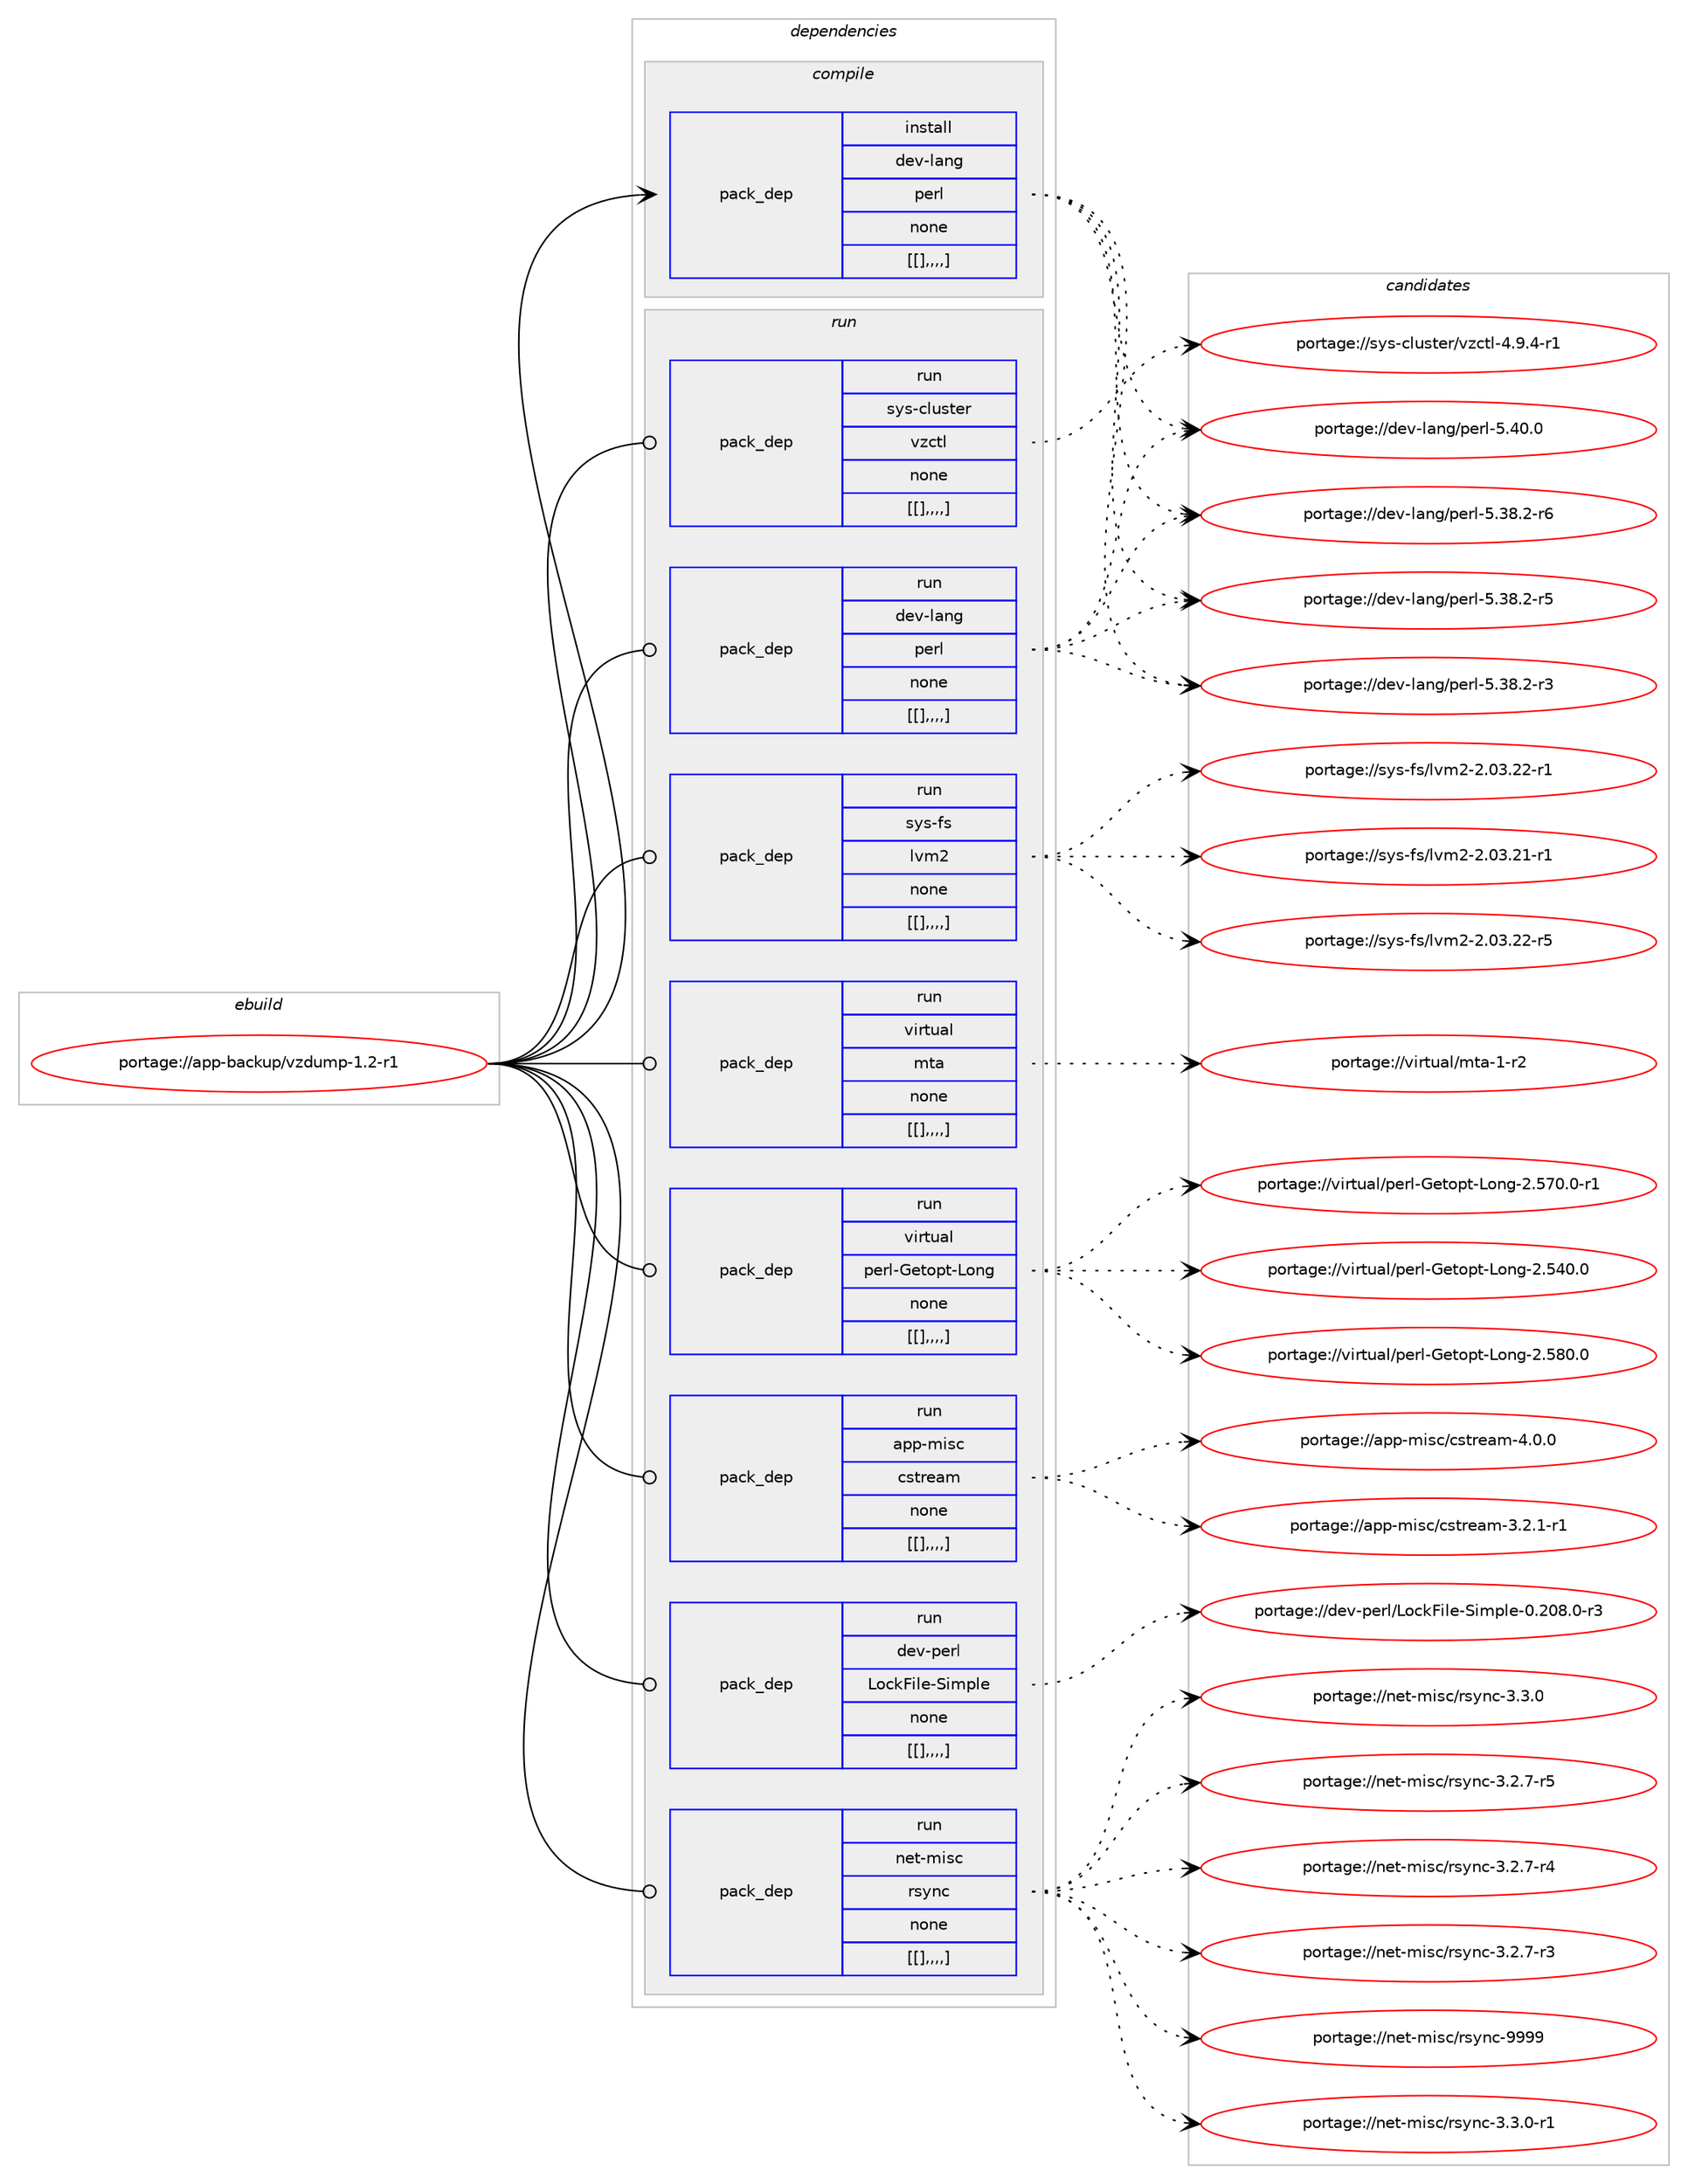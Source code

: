 digraph prolog {

# *************
# Graph options
# *************

newrank=true;
concentrate=true;
compound=true;
graph [rankdir=LR,fontname=Helvetica,fontsize=10,ranksep=1.5];#, ranksep=2.5, nodesep=0.2];
edge  [arrowhead=vee];
node  [fontname=Helvetica,fontsize=10];

# **********
# The ebuild
# **********

subgraph cluster_leftcol {
color=gray;
label=<<i>ebuild</i>>;
id [label="portage://app-backup/vzdump-1.2-r1", color=red, width=4, href="../app-backup/vzdump-1.2-r1.svg"];
}

# ****************
# The dependencies
# ****************

subgraph cluster_midcol {
color=gray;
label=<<i>dependencies</i>>;
subgraph cluster_compile {
fillcolor="#eeeeee";
style=filled;
label=<<i>compile</i>>;
subgraph pack6765 {
dependency9603 [label=<<TABLE BORDER="0" CELLBORDER="1" CELLSPACING="0" CELLPADDING="4" WIDTH="220"><TR><TD ROWSPAN="6" CELLPADDING="30">pack_dep</TD></TR><TR><TD WIDTH="110">install</TD></TR><TR><TD>dev-lang</TD></TR><TR><TD>perl</TD></TR><TR><TD>none</TD></TR><TR><TD>[[],,,,]</TD></TR></TABLE>>, shape=none, color=blue];
}
id:e -> dependency9603:w [weight=20,style="solid",arrowhead="vee"];
}
subgraph cluster_compileandrun {
fillcolor="#eeeeee";
style=filled;
label=<<i>compile and run</i>>;
}
subgraph cluster_run {
fillcolor="#eeeeee";
style=filled;
label=<<i>run</i>>;
subgraph pack6827 {
dependency9644 [label=<<TABLE BORDER="0" CELLBORDER="1" CELLSPACING="0" CELLPADDING="4" WIDTH="220"><TR><TD ROWSPAN="6" CELLPADDING="30">pack_dep</TD></TR><TR><TD WIDTH="110">run</TD></TR><TR><TD>app-misc</TD></TR><TR><TD>cstream</TD></TR><TR><TD>none</TD></TR><TR><TD>[[],,,,]</TD></TR></TABLE>>, shape=none, color=blue];
}
id:e -> dependency9644:w [weight=20,style="solid",arrowhead="odot"];
subgraph pack6856 {
dependency9659 [label=<<TABLE BORDER="0" CELLBORDER="1" CELLSPACING="0" CELLPADDING="4" WIDTH="220"><TR><TD ROWSPAN="6" CELLPADDING="30">pack_dep</TD></TR><TR><TD WIDTH="110">run</TD></TR><TR><TD>dev-lang</TD></TR><TR><TD>perl</TD></TR><TR><TD>none</TD></TR><TR><TD>[[],,,,]</TD></TR></TABLE>>, shape=none, color=blue];
}
id:e -> dependency9659:w [weight=20,style="solid",arrowhead="odot"];
subgraph pack6900 {
dependency9732 [label=<<TABLE BORDER="0" CELLBORDER="1" CELLSPACING="0" CELLPADDING="4" WIDTH="220"><TR><TD ROWSPAN="6" CELLPADDING="30">pack_dep</TD></TR><TR><TD WIDTH="110">run</TD></TR><TR><TD>dev-perl</TD></TR><TR><TD>LockFile-Simple</TD></TR><TR><TD>none</TD></TR><TR><TD>[[],,,,]</TD></TR></TABLE>>, shape=none, color=blue];
}
id:e -> dependency9732:w [weight=20,style="solid",arrowhead="odot"];
subgraph pack6928 {
dependency9746 [label=<<TABLE BORDER="0" CELLBORDER="1" CELLSPACING="0" CELLPADDING="4" WIDTH="220"><TR><TD ROWSPAN="6" CELLPADDING="30">pack_dep</TD></TR><TR><TD WIDTH="110">run</TD></TR><TR><TD>net-misc</TD></TR><TR><TD>rsync</TD></TR><TR><TD>none</TD></TR><TR><TD>[[],,,,]</TD></TR></TABLE>>, shape=none, color=blue];
}
id:e -> dependency9746:w [weight=20,style="solid",arrowhead="odot"];
subgraph pack6945 {
dependency9750 [label=<<TABLE BORDER="0" CELLBORDER="1" CELLSPACING="0" CELLPADDING="4" WIDTH="220"><TR><TD ROWSPAN="6" CELLPADDING="30">pack_dep</TD></TR><TR><TD WIDTH="110">run</TD></TR><TR><TD>sys-cluster</TD></TR><TR><TD>vzctl</TD></TR><TR><TD>none</TD></TR><TR><TD>[[],,,,]</TD></TR></TABLE>>, shape=none, color=blue];
}
id:e -> dependency9750:w [weight=20,style="solid",arrowhead="odot"];
subgraph pack6956 {
dependency9773 [label=<<TABLE BORDER="0" CELLBORDER="1" CELLSPACING="0" CELLPADDING="4" WIDTH="220"><TR><TD ROWSPAN="6" CELLPADDING="30">pack_dep</TD></TR><TR><TD WIDTH="110">run</TD></TR><TR><TD>sys-fs</TD></TR><TR><TD>lvm2</TD></TR><TR><TD>none</TD></TR><TR><TD>[[],,,,]</TD></TR></TABLE>>, shape=none, color=blue];
}
id:e -> dependency9773:w [weight=20,style="solid",arrowhead="odot"];
subgraph pack6960 {
dependency9777 [label=<<TABLE BORDER="0" CELLBORDER="1" CELLSPACING="0" CELLPADDING="4" WIDTH="220"><TR><TD ROWSPAN="6" CELLPADDING="30">pack_dep</TD></TR><TR><TD WIDTH="110">run</TD></TR><TR><TD>virtual</TD></TR><TR><TD>mta</TD></TR><TR><TD>none</TD></TR><TR><TD>[[],,,,]</TD></TR></TABLE>>, shape=none, color=blue];
}
id:e -> dependency9777:w [weight=20,style="solid",arrowhead="odot"];
subgraph pack6992 {
dependency9832 [label=<<TABLE BORDER="0" CELLBORDER="1" CELLSPACING="0" CELLPADDING="4" WIDTH="220"><TR><TD ROWSPAN="6" CELLPADDING="30">pack_dep</TD></TR><TR><TD WIDTH="110">run</TD></TR><TR><TD>virtual</TD></TR><TR><TD>perl-Getopt-Long</TD></TR><TR><TD>none</TD></TR><TR><TD>[[],,,,]</TD></TR></TABLE>>, shape=none, color=blue];
}
id:e -> dependency9832:w [weight=20,style="solid",arrowhead="odot"];
}
}

# **************
# The candidates
# **************

subgraph cluster_choices {
rank=same;
color=gray;
label=<<i>candidates</i>>;

subgraph choice6093 {
color=black;
nodesep=1;
choice10010111845108971101034711210111410845534652484648 [label="portage://dev-lang/perl-5.40.0", color=red, width=4,href="../dev-lang/perl-5.40.0.svg"];
choice100101118451089711010347112101114108455346515646504511454 [label="portage://dev-lang/perl-5.38.2-r6", color=red, width=4,href="../dev-lang/perl-5.38.2-r6.svg"];
choice100101118451089711010347112101114108455346515646504511453 [label="portage://dev-lang/perl-5.38.2-r5", color=red, width=4,href="../dev-lang/perl-5.38.2-r5.svg"];
choice100101118451089711010347112101114108455346515646504511451 [label="portage://dev-lang/perl-5.38.2-r3", color=red, width=4,href="../dev-lang/perl-5.38.2-r3.svg"];
dependency9603:e -> choice10010111845108971101034711210111410845534652484648:w [style=dotted,weight="100"];
dependency9603:e -> choice100101118451089711010347112101114108455346515646504511454:w [style=dotted,weight="100"];
dependency9603:e -> choice100101118451089711010347112101114108455346515646504511453:w [style=dotted,weight="100"];
dependency9603:e -> choice100101118451089711010347112101114108455346515646504511451:w [style=dotted,weight="100"];
}
subgraph choice6099 {
color=black;
nodesep=1;
choice971121124510910511599479911511611410197109455246484648 [label="portage://app-misc/cstream-4.0.0", color=red, width=4,href="../app-misc/cstream-4.0.0.svg"];
choice9711211245109105115994799115116114101971094551465046494511449 [label="portage://app-misc/cstream-3.2.1-r1", color=red, width=4,href="../app-misc/cstream-3.2.1-r1.svg"];
dependency9644:e -> choice971121124510910511599479911511611410197109455246484648:w [style=dotted,weight="100"];
dependency9644:e -> choice9711211245109105115994799115116114101971094551465046494511449:w [style=dotted,weight="100"];
}
subgraph choice6148 {
color=black;
nodesep=1;
choice10010111845108971101034711210111410845534652484648 [label="portage://dev-lang/perl-5.40.0", color=red, width=4,href="../dev-lang/perl-5.40.0.svg"];
choice100101118451089711010347112101114108455346515646504511454 [label="portage://dev-lang/perl-5.38.2-r6", color=red, width=4,href="../dev-lang/perl-5.38.2-r6.svg"];
choice100101118451089711010347112101114108455346515646504511453 [label="portage://dev-lang/perl-5.38.2-r5", color=red, width=4,href="../dev-lang/perl-5.38.2-r5.svg"];
choice100101118451089711010347112101114108455346515646504511451 [label="portage://dev-lang/perl-5.38.2-r3", color=red, width=4,href="../dev-lang/perl-5.38.2-r3.svg"];
dependency9659:e -> choice10010111845108971101034711210111410845534652484648:w [style=dotted,weight="100"];
dependency9659:e -> choice100101118451089711010347112101114108455346515646504511454:w [style=dotted,weight="100"];
dependency9659:e -> choice100101118451089711010347112101114108455346515646504511453:w [style=dotted,weight="100"];
dependency9659:e -> choice100101118451089711010347112101114108455346515646504511451:w [style=dotted,weight="100"];
}
subgraph choice6167 {
color=black;
nodesep=1;
choice1001011184511210111410847761119910770105108101458310510911210810145484650485646484511451 [label="portage://dev-perl/LockFile-Simple-0.208.0-r3", color=red, width=4,href="../dev-perl/LockFile-Simple-0.208.0-r3.svg"];
dependency9732:e -> choice1001011184511210111410847761119910770105108101458310510911210810145484650485646484511451:w [style=dotted,weight="100"];
}
subgraph choice6170 {
color=black;
nodesep=1;
choice110101116451091051159947114115121110994557575757 [label="portage://net-misc/rsync-9999", color=red, width=4,href="../net-misc/rsync-9999.svg"];
choice110101116451091051159947114115121110994551465146484511449 [label="portage://net-misc/rsync-3.3.0-r1", color=red, width=4,href="../net-misc/rsync-3.3.0-r1.svg"];
choice11010111645109105115994711411512111099455146514648 [label="portage://net-misc/rsync-3.3.0", color=red, width=4,href="../net-misc/rsync-3.3.0.svg"];
choice110101116451091051159947114115121110994551465046554511453 [label="portage://net-misc/rsync-3.2.7-r5", color=red, width=4,href="../net-misc/rsync-3.2.7-r5.svg"];
choice110101116451091051159947114115121110994551465046554511452 [label="portage://net-misc/rsync-3.2.7-r4", color=red, width=4,href="../net-misc/rsync-3.2.7-r4.svg"];
choice110101116451091051159947114115121110994551465046554511451 [label="portage://net-misc/rsync-3.2.7-r3", color=red, width=4,href="../net-misc/rsync-3.2.7-r3.svg"];
dependency9746:e -> choice110101116451091051159947114115121110994557575757:w [style=dotted,weight="100"];
dependency9746:e -> choice110101116451091051159947114115121110994551465146484511449:w [style=dotted,weight="100"];
dependency9746:e -> choice11010111645109105115994711411512111099455146514648:w [style=dotted,weight="100"];
dependency9746:e -> choice110101116451091051159947114115121110994551465046554511453:w [style=dotted,weight="100"];
dependency9746:e -> choice110101116451091051159947114115121110994551465046554511452:w [style=dotted,weight="100"];
dependency9746:e -> choice110101116451091051159947114115121110994551465046554511451:w [style=dotted,weight="100"];
}
subgraph choice6239 {
color=black;
nodesep=1;
choice115121115459910811711511610111447118122991161084552465746524511449 [label="portage://sys-cluster/vzctl-4.9.4-r1", color=red, width=4,href="../sys-cluster/vzctl-4.9.4-r1.svg"];
dependency9750:e -> choice115121115459910811711511610111447118122991161084552465746524511449:w [style=dotted,weight="100"];
}
subgraph choice6241 {
color=black;
nodesep=1;
choice11512111545102115471081181095045504648514650504511453 [label="portage://sys-fs/lvm2-2.03.22-r5", color=red, width=4,href="../sys-fs/lvm2-2.03.22-r5.svg"];
choice11512111545102115471081181095045504648514650504511449 [label="portage://sys-fs/lvm2-2.03.22-r1", color=red, width=4,href="../sys-fs/lvm2-2.03.22-r1.svg"];
choice11512111545102115471081181095045504648514650494511449 [label="portage://sys-fs/lvm2-2.03.21-r1", color=red, width=4,href="../sys-fs/lvm2-2.03.21-r1.svg"];
dependency9773:e -> choice11512111545102115471081181095045504648514650504511453:w [style=dotted,weight="100"];
dependency9773:e -> choice11512111545102115471081181095045504648514650504511449:w [style=dotted,weight="100"];
dependency9773:e -> choice11512111545102115471081181095045504648514650494511449:w [style=dotted,weight="100"];
}
subgraph choice6260 {
color=black;
nodesep=1;
choice11810511411611797108471091169745494511450 [label="portage://virtual/mta-1-r2", color=red, width=4,href="../virtual/mta-1-r2.svg"];
dependency9777:e -> choice11810511411611797108471091169745494511450:w [style=dotted,weight="100"];
}
subgraph choice6261 {
color=black;
nodesep=1;
choice1181051141161179710847112101114108457110111611111211645761111101034550465356484648 [label="portage://virtual/perl-Getopt-Long-2.580.0", color=red, width=4,href="../virtual/perl-Getopt-Long-2.580.0.svg"];
choice11810511411611797108471121011141084571101116111112116457611111010345504653554846484511449 [label="portage://virtual/perl-Getopt-Long-2.570.0-r1", color=red, width=4,href="../virtual/perl-Getopt-Long-2.570.0-r1.svg"];
choice1181051141161179710847112101114108457110111611111211645761111101034550465352484648 [label="portage://virtual/perl-Getopt-Long-2.540.0", color=red, width=4,href="../virtual/perl-Getopt-Long-2.540.0.svg"];
dependency9832:e -> choice1181051141161179710847112101114108457110111611111211645761111101034550465356484648:w [style=dotted,weight="100"];
dependency9832:e -> choice11810511411611797108471121011141084571101116111112116457611111010345504653554846484511449:w [style=dotted,weight="100"];
dependency9832:e -> choice1181051141161179710847112101114108457110111611111211645761111101034550465352484648:w [style=dotted,weight="100"];
}
}

}
